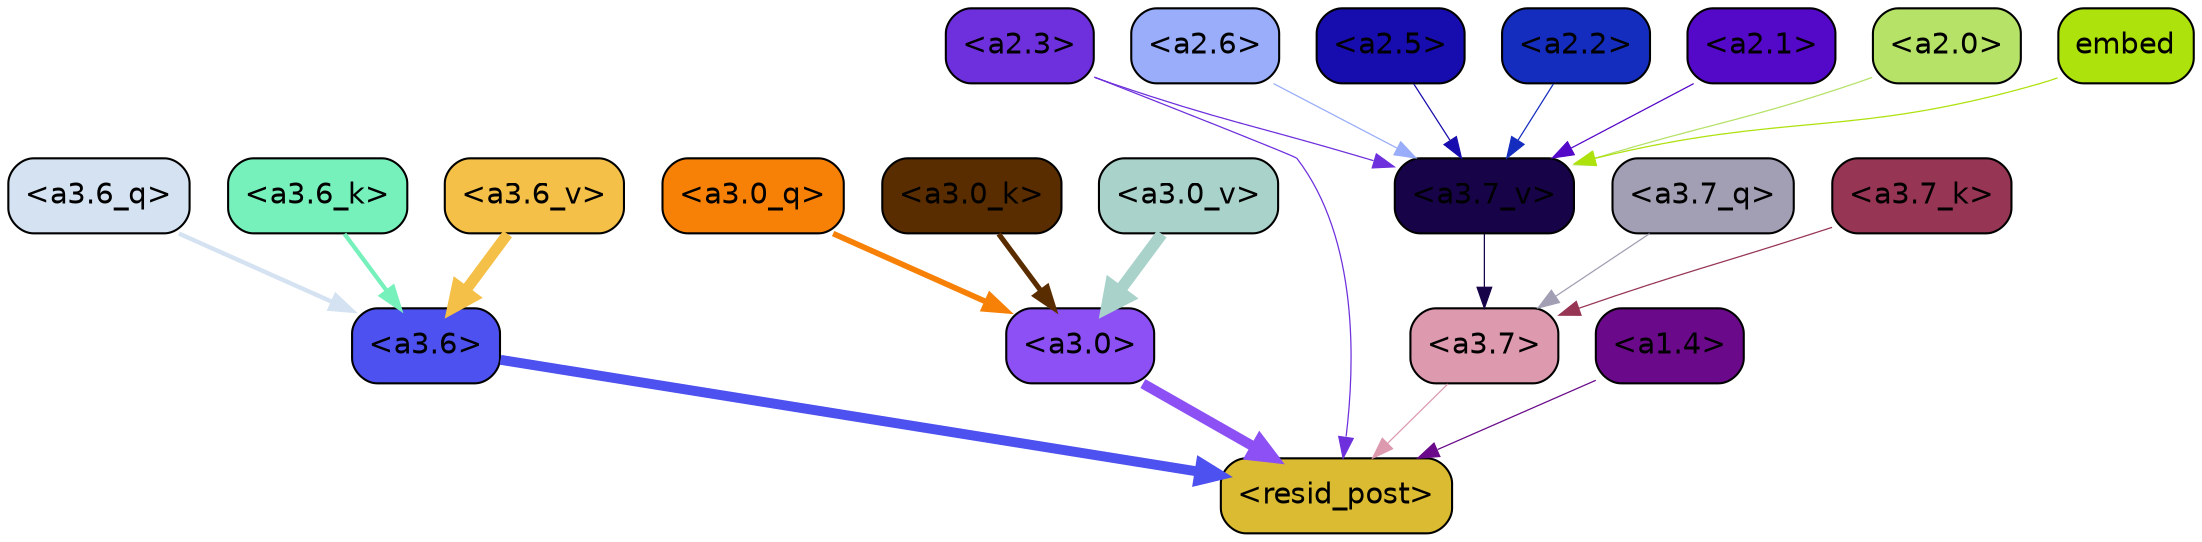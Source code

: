 strict digraph "" {
	graph [bgcolor=transparent,
		layout=dot,
		overlap=false,
		splines=true
	];
	"<a3.7>"	[color=black,
		fillcolor="#dd99ae",
		fontname=Helvetica,
		shape=box,
		style="filled, rounded"];
	"<resid_post>"	[color=black,
		fillcolor="#dbbb32",
		fontname=Helvetica,
		shape=box,
		style="filled, rounded"];
	"<a3.7>" -> "<resid_post>"	[color="#dd99ae",
		penwidth=0.6];
	"<a3.6>"	[color=black,
		fillcolor="#4d51ef",
		fontname=Helvetica,
		shape=box,
		style="filled, rounded"];
	"<a3.6>" -> "<resid_post>"	[color="#4d51ef",
		penwidth=4.751612067222595];
	"<a3.0>"	[color=black,
		fillcolor="#8c50f5",
		fontname=Helvetica,
		shape=box,
		style="filled, rounded"];
	"<a3.0>" -> "<resid_post>"	[color="#8c50f5",
		penwidth=4.884142994880676];
	"<a2.3>"	[color=black,
		fillcolor="#6e30dc",
		fontname=Helvetica,
		shape=box,
		style="filled, rounded"];
	"<a2.3>" -> "<resid_post>"	[color="#6e30dc",
		penwidth=0.6];
	"<a3.7_v>"	[color=black,
		fillcolor="#170348",
		fontname=Helvetica,
		shape=box,
		style="filled, rounded"];
	"<a2.3>" -> "<a3.7_v>"	[color="#6e30dc",
		penwidth=0.6];
	"<a1.4>"	[color=black,
		fillcolor="#6a0a8a",
		fontname=Helvetica,
		shape=box,
		style="filled, rounded"];
	"<a1.4>" -> "<resid_post>"	[color="#6a0a8a",
		penwidth=0.6];
	"<a3.7_q>"	[color=black,
		fillcolor="#a29fb4",
		fontname=Helvetica,
		shape=box,
		style="filled, rounded"];
	"<a3.7_q>" -> "<a3.7>"	[color="#a29fb4",
		penwidth=0.6];
	"<a3.6_q>"	[color=black,
		fillcolor="#d4e2f1",
		fontname=Helvetica,
		shape=box,
		style="filled, rounded"];
	"<a3.6_q>" -> "<a3.6>"	[color="#d4e2f1",
		penwidth=2.091020345687866];
	"<a3.0_q>"	[color=black,
		fillcolor="#f78106",
		fontname=Helvetica,
		shape=box,
		style="filled, rounded"];
	"<a3.0_q>" -> "<a3.0>"	[color="#f78106",
		penwidth=2.7421876192092896];
	"<a3.7_k>"	[color=black,
		fillcolor="#973554",
		fontname=Helvetica,
		shape=box,
		style="filled, rounded"];
	"<a3.7_k>" -> "<a3.7>"	[color="#973554",
		penwidth=0.6];
	"<a3.6_k>"	[color=black,
		fillcolor="#77f1bc",
		fontname=Helvetica,
		shape=box,
		style="filled, rounded"];
	"<a3.6_k>" -> "<a3.6>"	[color="#77f1bc",
		penwidth=2.048597991466522];
	"<a3.0_k>"	[color=black,
		fillcolor="#5a2d00",
		fontname=Helvetica,
		shape=box,
		style="filled, rounded"];
	"<a3.0_k>" -> "<a3.0>"	[color="#5a2d00",
		penwidth=2.476402521133423];
	"<a3.7_v>" -> "<a3.7>"	[color="#170348",
		penwidth=0.6];
	"<a3.6_v>"	[color=black,
		fillcolor="#f5c047",
		fontname=Helvetica,
		shape=box,
		style="filled, rounded"];
	"<a3.6_v>" -> "<a3.6>"	[color="#f5c047",
		penwidth=5.2550448179244995];
	"<a3.0_v>"	[color=black,
		fillcolor="#a9d2ca",
		fontname=Helvetica,
		shape=box,
		style="filled, rounded"];
	"<a3.0_v>" -> "<a3.0>"	[color="#a9d2ca",
		penwidth=5.652270674705505];
	"<a2.6>"	[color=black,
		fillcolor="#99adfa",
		fontname=Helvetica,
		shape=box,
		style="filled, rounded"];
	"<a2.6>" -> "<a3.7_v>"	[color="#99adfa",
		penwidth=0.6];
	"<a2.5>"	[color=black,
		fillcolor="#170cad",
		fontname=Helvetica,
		shape=box,
		style="filled, rounded"];
	"<a2.5>" -> "<a3.7_v>"	[color="#170cad",
		penwidth=0.6];
	"<a2.2>"	[color=black,
		fillcolor="#152dbf",
		fontname=Helvetica,
		shape=box,
		style="filled, rounded"];
	"<a2.2>" -> "<a3.7_v>"	[color="#152dbf",
		penwidth=0.6];
	"<a2.1>"	[color=black,
		fillcolor="#5408c8",
		fontname=Helvetica,
		shape=box,
		style="filled, rounded"];
	"<a2.1>" -> "<a3.7_v>"	[color="#5408c8",
		penwidth=0.6];
	"<a2.0>"	[color=black,
		fillcolor="#b5e267",
		fontname=Helvetica,
		shape=box,
		style="filled, rounded"];
	"<a2.0>" -> "<a3.7_v>"	[color="#b5e267",
		penwidth=0.6];
	embed	[color=black,
		fillcolor="#aee20d",
		fontname=Helvetica,
		shape=box,
		style="filled, rounded"];
	embed -> "<a3.7_v>"	[color="#aee20d",
		penwidth=0.6];
}
